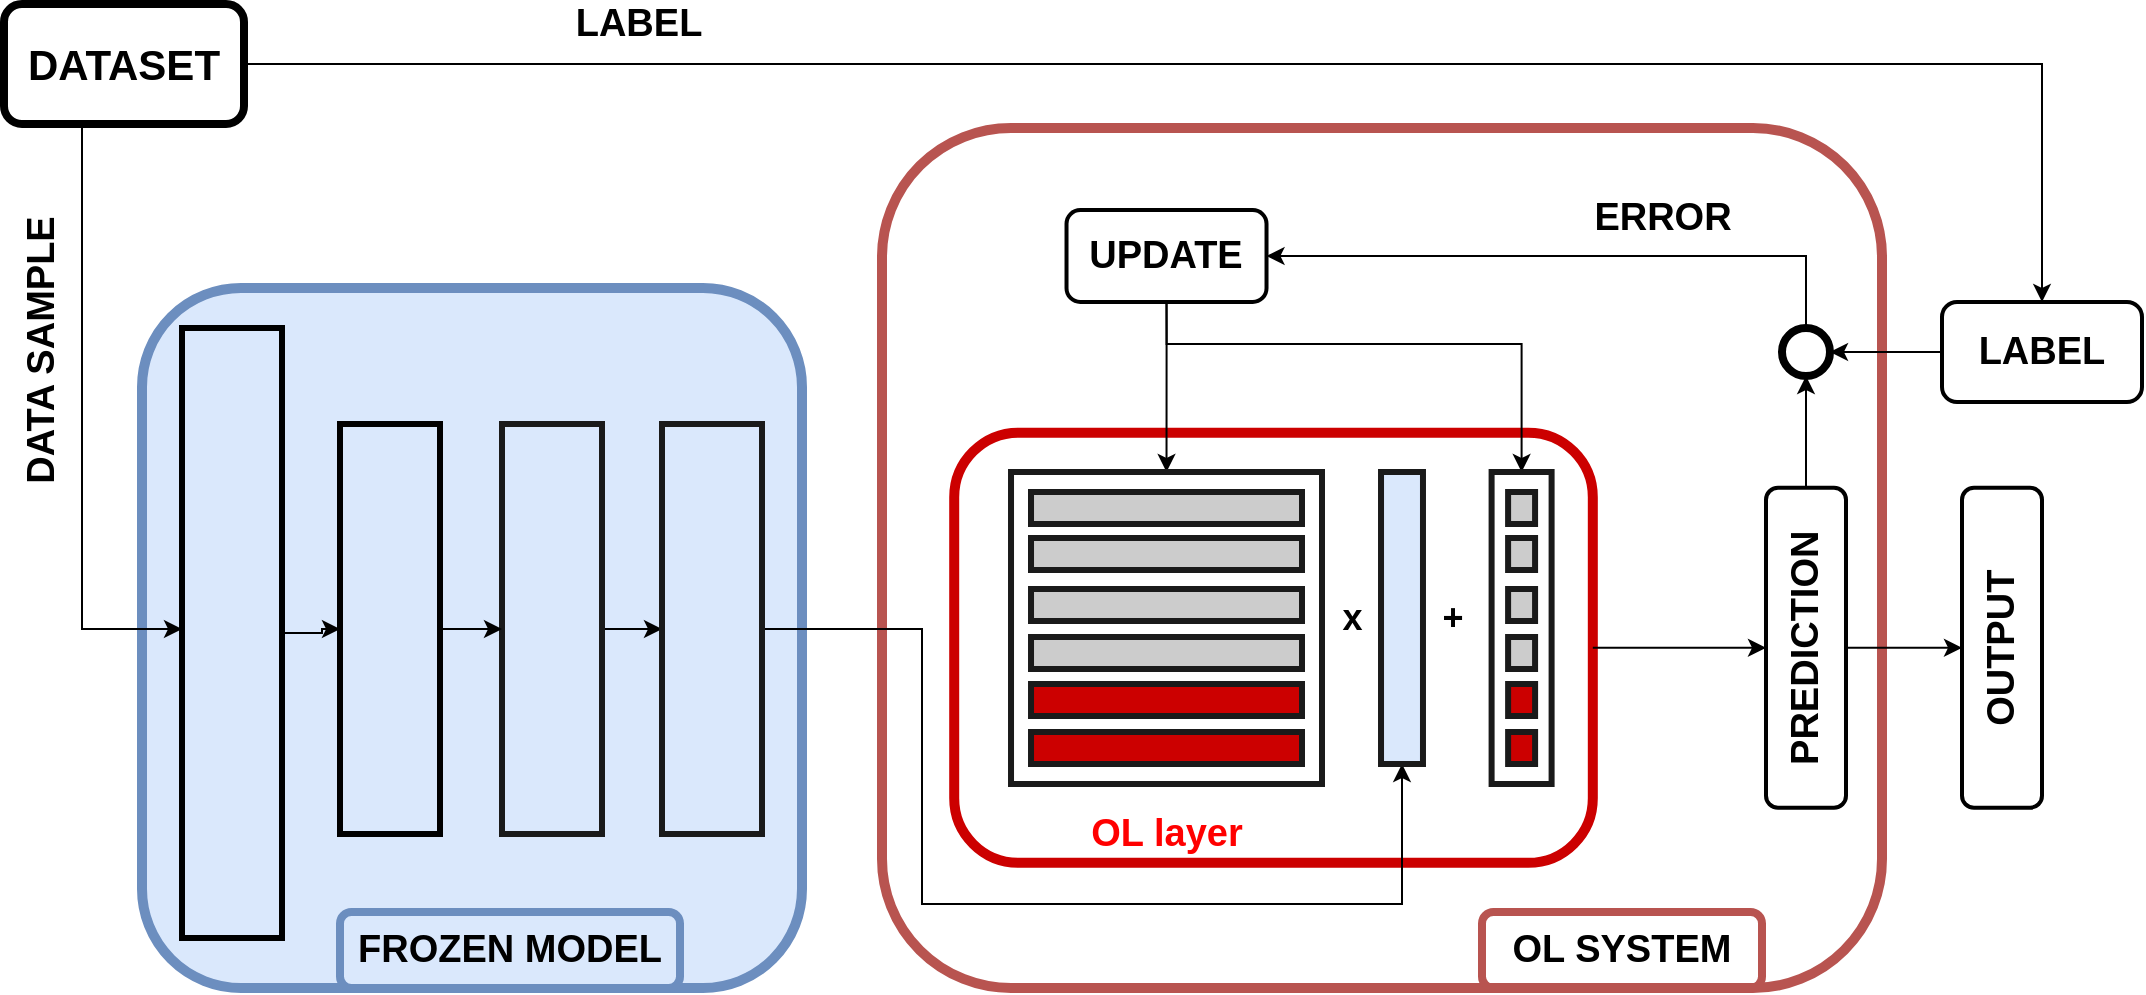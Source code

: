 <mxfile version="16.6.2" type="device"><diagram id="-pDA_-JcDbAoSZbiv6Nq" name="Page-1"><mxGraphModel dx="1038" dy="560" grid="1" gridSize="10" guides="1" tooltips="1" connect="1" arrows="1" fold="1" page="1" pageScale="1" pageWidth="1169" pageHeight="827" math="0" shadow="0"><root><mxCell id="0"/><mxCell id="1" parent="0"/><mxCell id="COR0N1jHSTe1fY2n65pP-335" value="" style="rounded=1;whiteSpace=wrap;html=1;fontSize=18;strokeColor=#CC0000;strokeWidth=5;fillColor=none;rotation=-90;" parent="1" vertex="1"><mxGeometry x="588.22" y="412.22" width="215.07" height="319.3" as="geometry"/></mxCell><mxCell id="COR0N1jHSTe1fY2n65pP-334" value="" style="rounded=1;whiteSpace=wrap;html=1;fontSize=18;strokeColor=#b85450;strokeWidth=5;fillColor=none;" parent="1" vertex="1"><mxGeometry x="500" y="312" width="500" height="430" as="geometry"/></mxCell><mxCell id="COR0N1jHSTe1fY2n65pP-331" value="" style="rounded=1;whiteSpace=wrap;html=1;fontSize=18;strokeWidth=5;fillColor=#dae8fc;strokeColor=#6c8ebf;" parent="1" vertex="1"><mxGeometry x="130" y="392" width="330" height="350" as="geometry"/></mxCell><mxCell id="COR0N1jHSTe1fY2n65pP-339" style="edgeStyle=orthogonalEdgeStyle;rounded=0;orthogonalLoop=1;jettySize=auto;html=1;exitX=0.5;exitY=1;exitDx=0;exitDy=0;entryX=0;entryY=0.5;entryDx=0;entryDy=0;fontSize=18;" parent="1" source="COR0N1jHSTe1fY2n65pP-38" edge="1"><mxGeometry relative="1" as="geometry"><mxPoint x="150" y="562.5" as="targetPoint"/><Array as="points"><mxPoint x="100" y="310"/><mxPoint x="100" y="563"/></Array></mxGeometry></mxCell><mxCell id="COR0N1jHSTe1fY2n65pP-365" value="&lt;font color=&quot;#000000&quot; size=&quot;1&quot;&gt;&lt;b style=&quot;font-size: 19px&quot;&gt;DATA SAMPLE&lt;/b&gt;&lt;/font&gt;" style="edgeLabel;html=1;align=center;verticalAlign=middle;resizable=0;points=[];fontSize=17;fontColor=#FF0000;rotation=-90;" parent="COR0N1jHSTe1fY2n65pP-339" vertex="1" connectable="0"><mxGeometry x="-0.59" y="1" relative="1" as="geometry"><mxPoint x="-21" y="68" as="offset"/></mxGeometry></mxCell><mxCell id="COR0N1jHSTe1fY2n65pP-340" style="edgeStyle=orthogonalEdgeStyle;rounded=0;orthogonalLoop=1;jettySize=auto;html=1;exitX=1;exitY=0.5;exitDx=0;exitDy=0;entryX=0.5;entryY=0;entryDx=0;entryDy=0;fontSize=18;" parent="1" source="COR0N1jHSTe1fY2n65pP-38" target="COR0N1jHSTe1fY2n65pP-338" edge="1"><mxGeometry relative="1" as="geometry"/></mxCell><mxCell id="COR0N1jHSTe1fY2n65pP-366" value="&lt;b&gt;&lt;font style=&quot;font-size: 19px&quot;&gt;LABEL&lt;/font&gt;&lt;/b&gt;" style="edgeLabel;html=1;align=center;verticalAlign=middle;resizable=0;points=[];fontSize=17;fontColor=#000000;" parent="COR0N1jHSTe1fY2n65pP-340" vertex="1" connectable="0"><mxGeometry x="-0.785" y="-1" relative="1" as="geometry"><mxPoint x="87" y="-21" as="offset"/></mxGeometry></mxCell><mxCell id="COR0N1jHSTe1fY2n65pP-38" value="&lt;font style=&quot;font-size: 21px&quot;&gt;&lt;b&gt;DATASET&lt;/b&gt;&lt;/font&gt;" style="rounded=1;whiteSpace=wrap;html=1;strokeWidth=4;" parent="1" vertex="1"><mxGeometry x="61" y="250" width="120" height="60" as="geometry"/></mxCell><mxCell id="COR0N1jHSTe1fY2n65pP-328" style="edgeStyle=orthogonalEdgeStyle;rounded=0;orthogonalLoop=1;jettySize=auto;html=1;entryX=0;entryY=0.5;entryDx=0;entryDy=0;fontSize=18;" parent="1" source="COR0N1jHSTe1fY2n65pP-223" target="COR0N1jHSTe1fY2n65pP-230" edge="1"><mxGeometry relative="1" as="geometry"/></mxCell><mxCell id="COR0N1jHSTe1fY2n65pP-223" value="" style="rounded=0;whiteSpace=wrap;html=1;fillColor=#dae8fc;strokeColor=#000000;strokeWidth=3;" parent="1" vertex="1"><mxGeometry x="150" y="412" width="50" height="305" as="geometry"/></mxCell><mxCell id="COR0N1jHSTe1fY2n65pP-330" style="edgeStyle=orthogonalEdgeStyle;rounded=0;orthogonalLoop=1;jettySize=auto;html=1;exitX=1;exitY=0.5;exitDx=0;exitDy=0;entryX=0;entryY=0.5;entryDx=0;entryDy=0;fontSize=18;" parent="1" source="COR0N1jHSTe1fY2n65pP-225" target="COR0N1jHSTe1fY2n65pP-235" edge="1"><mxGeometry relative="1" as="geometry"/></mxCell><mxCell id="COR0N1jHSTe1fY2n65pP-225" value="" style="rounded=0;whiteSpace=wrap;html=1;fillColor=#dae8fc;strokeColor=#1A1A1A;strokeWidth=3;" parent="1" vertex="1"><mxGeometry x="310" y="460" width="50" height="205" as="geometry"/></mxCell><mxCell id="COR0N1jHSTe1fY2n65pP-329" style="edgeStyle=orthogonalEdgeStyle;rounded=0;orthogonalLoop=1;jettySize=auto;html=1;entryX=0;entryY=0.5;entryDx=0;entryDy=0;fontSize=18;" parent="1" source="COR0N1jHSTe1fY2n65pP-230" target="COR0N1jHSTe1fY2n65pP-225" edge="1"><mxGeometry relative="1" as="geometry"/></mxCell><mxCell id="COR0N1jHSTe1fY2n65pP-230" value="" style="rounded=0;whiteSpace=wrap;html=1;fillColor=#dae8fc;strokeColor=#000000;strokeWidth=3;" parent="1" vertex="1"><mxGeometry x="229" y="460" width="50" height="205" as="geometry"/></mxCell><mxCell id="COR0N1jHSTe1fY2n65pP-388" style="edgeStyle=orthogonalEdgeStyle;rounded=0;orthogonalLoop=1;jettySize=auto;html=1;exitX=1;exitY=0.5;exitDx=0;exitDy=0;entryX=0.5;entryY=1;entryDx=0;entryDy=0;fontSize=17;fontColor=#000000;" parent="1" source="COR0N1jHSTe1fY2n65pP-235" target="COR0N1jHSTe1fY2n65pP-368" edge="1"><mxGeometry relative="1" as="geometry"><Array as="points"><mxPoint x="520" y="563"/><mxPoint x="520" y="700"/><mxPoint x="760" y="700"/></Array></mxGeometry></mxCell><mxCell id="COR0N1jHSTe1fY2n65pP-235" value="" style="rounded=0;whiteSpace=wrap;html=1;fillColor=#dae8fc;strokeColor=#1A1A1A;strokeWidth=3;" parent="1" vertex="1"><mxGeometry x="390" y="460" width="50" height="205" as="geometry"/></mxCell><mxCell id="COR0N1jHSTe1fY2n65pP-363" style="edgeStyle=orthogonalEdgeStyle;rounded=0;orthogonalLoop=1;jettySize=auto;html=1;exitX=0.5;exitY=1;exitDx=0;exitDy=0;entryX=0.5;entryY=0;entryDx=0;entryDy=0;fontSize=17;fontColor=#FF0000;" parent="1" source="COR0N1jHSTe1fY2n65pP-335" target="COR0N1jHSTe1fY2n65pP-336" edge="1"><mxGeometry relative="1" as="geometry"/></mxCell><mxCell id="COR0N1jHSTe1fY2n65pP-350" style="edgeStyle=orthogonalEdgeStyle;rounded=0;orthogonalLoop=1;jettySize=auto;html=1;exitX=0.5;exitY=1;exitDx=0;exitDy=0;fontSize=19;fontColor=#000000;entryX=0.5;entryY=0;entryDx=0;entryDy=0;" parent="1" source="COR0N1jHSTe1fY2n65pP-336" target="COR0N1jHSTe1fY2n65pP-351" edge="1"><mxGeometry relative="1" as="geometry"><mxPoint x="879" y="563" as="targetPoint"/></mxGeometry></mxCell><mxCell id="COR0N1jHSTe1fY2n65pP-359" style="edgeStyle=orthogonalEdgeStyle;rounded=0;orthogonalLoop=1;jettySize=auto;html=1;exitX=1;exitY=0.5;exitDx=0;exitDy=0;entryX=0.5;entryY=1;entryDx=0;entryDy=0;fontSize=19;fontColor=#000000;" parent="1" source="COR0N1jHSTe1fY2n65pP-336" target="COR0N1jHSTe1fY2n65pP-357" edge="1"><mxGeometry relative="1" as="geometry"/></mxCell><mxCell id="COR0N1jHSTe1fY2n65pP-336" value="&lt;b&gt;&lt;font style=&quot;font-size: 19px&quot;&gt;PREDICTION&lt;/font&gt;&lt;/b&gt;" style="rounded=1;whiteSpace=wrap;html=1;fontSize=18;strokeColor=#000000;strokeWidth=2;fillColor=none;rotation=-90;" parent="1" vertex="1"><mxGeometry x="882" y="551.87" width="160" height="40" as="geometry"/></mxCell><mxCell id="COR0N1jHSTe1fY2n65pP-393" style="edgeStyle=orthogonalEdgeStyle;rounded=0;orthogonalLoop=1;jettySize=auto;html=1;exitX=0.5;exitY=1;exitDx=0;exitDy=0;entryX=0.5;entryY=0;entryDx=0;entryDy=0;fontSize=19;fontColor=#000000;" parent="1" source="COR0N1jHSTe1fY2n65pP-337" target="COR0N1jHSTe1fY2n65pP-369" edge="1"><mxGeometry relative="1" as="geometry"><Array as="points"><mxPoint x="642" y="420"/><mxPoint x="820" y="420"/></Array></mxGeometry></mxCell><mxCell id="COR0N1jHSTe1fY2n65pP-394" style="edgeStyle=orthogonalEdgeStyle;rounded=0;orthogonalLoop=1;jettySize=auto;html=1;exitX=0.5;exitY=1;exitDx=0;exitDy=0;entryX=0.5;entryY=0;entryDx=0;entryDy=0;fontSize=19;fontColor=#000000;" parent="1" source="COR0N1jHSTe1fY2n65pP-337" target="COR0N1jHSTe1fY2n65pP-370" edge="1"><mxGeometry relative="1" as="geometry"><Array as="points"><mxPoint x="642" y="414"/></Array></mxGeometry></mxCell><mxCell id="COR0N1jHSTe1fY2n65pP-337" value="&lt;b&gt;&lt;font style=&quot;font-size: 19px&quot;&gt;UPDATE&lt;/font&gt;&lt;/b&gt;" style="rounded=1;whiteSpace=wrap;html=1;fontSize=18;strokeColor=#000000;strokeWidth=2;fillColor=none;rotation=0;" parent="1" vertex="1"><mxGeometry x="592.26" y="353" width="100" height="46" as="geometry"/></mxCell><mxCell id="COR0N1jHSTe1fY2n65pP-358" style="edgeStyle=orthogonalEdgeStyle;rounded=0;orthogonalLoop=1;jettySize=auto;html=1;exitX=0;exitY=0.5;exitDx=0;exitDy=0;entryX=1;entryY=0.5;entryDx=0;entryDy=0;fontSize=19;fontColor=#000000;" parent="1" source="COR0N1jHSTe1fY2n65pP-338" target="COR0N1jHSTe1fY2n65pP-357" edge="1"><mxGeometry relative="1" as="geometry"/></mxCell><mxCell id="COR0N1jHSTe1fY2n65pP-338" value="&lt;b&gt;&lt;font style=&quot;font-size: 19px&quot;&gt;LABEL&lt;/font&gt;&lt;/b&gt;" style="rounded=1;whiteSpace=wrap;html=1;fontSize=18;strokeColor=#000000;strokeWidth=2;fillColor=none;rotation=0;" parent="1" vertex="1"><mxGeometry x="1030" y="399" width="100" height="50" as="geometry"/></mxCell><mxCell id="COR0N1jHSTe1fY2n65pP-351" value="&lt;b&gt;&lt;font style=&quot;font-size: 19px&quot;&gt;OUTPUT&lt;/font&gt;&lt;/b&gt;" style="rounded=1;whiteSpace=wrap;html=1;fontSize=18;strokeColor=#000000;strokeWidth=2;fillColor=none;rotation=-90;" parent="1" vertex="1"><mxGeometry x="980" y="551.87" width="160" height="40" as="geometry"/></mxCell><mxCell id="COR0N1jHSTe1fY2n65pP-360" style="edgeStyle=orthogonalEdgeStyle;rounded=0;orthogonalLoop=1;jettySize=auto;html=1;exitX=0.5;exitY=0;exitDx=0;exitDy=0;entryX=1;entryY=0.5;entryDx=0;entryDy=0;fontSize=19;fontColor=#000000;" parent="1" source="COR0N1jHSTe1fY2n65pP-357" target="COR0N1jHSTe1fY2n65pP-337" edge="1"><mxGeometry relative="1" as="geometry"/></mxCell><mxCell id="COR0N1jHSTe1fY2n65pP-361" value="&lt;b&gt;&lt;font style=&quot;font-size: 19px&quot;&gt;ERROR&lt;/font&gt;&lt;/b&gt;" style="edgeLabel;html=1;align=center;verticalAlign=middle;resizable=0;points=[];fontSize=19;fontColor=#000000;" parent="COR0N1jHSTe1fY2n65pP-360" vertex="1" connectable="0"><mxGeometry x="-0.751" y="2" relative="1" as="geometry"><mxPoint x="-70" y="-21" as="offset"/></mxGeometry></mxCell><mxCell id="COR0N1jHSTe1fY2n65pP-357" value="" style="ellipse;whiteSpace=wrap;html=1;aspect=fixed;fontSize=19;fontColor=#000000;strokeColor=#000000;strokeWidth=4;fillColor=none;" parent="1" vertex="1"><mxGeometry x="950" y="412" width="24" height="24" as="geometry"/></mxCell><mxCell id="COR0N1jHSTe1fY2n65pP-368" value="" style="rounded=0;whiteSpace=wrap;html=1;fillColor=#dae8fc;strokeColor=#1A1A1A;strokeWidth=3;" parent="1" vertex="1"><mxGeometry x="749.51" y="484" width="20.98" height="146" as="geometry"/></mxCell><mxCell id="COR0N1jHSTe1fY2n65pP-369" value="" style="rounded=0;whiteSpace=wrap;html=1;fillColor=none;strokeColor=#1A1A1A;strokeWidth=3;" parent="1" vertex="1"><mxGeometry x="804.8" y="484" width="30" height="156" as="geometry"/></mxCell><mxCell id="COR0N1jHSTe1fY2n65pP-370" value="" style="rounded=0;whiteSpace=wrap;html=1;fillColor=none;strokeColor=#1A1A1A;strokeWidth=3;" parent="1" vertex="1"><mxGeometry x="564.51" y="484" width="155.49" height="156" as="geometry"/></mxCell><mxCell id="COR0N1jHSTe1fY2n65pP-371" value="" style="rounded=0;whiteSpace=wrap;html=1;fillColor=none;strokeColor=#1A1A1A;strokeWidth=3;" parent="1" vertex="1"><mxGeometry x="574.51" y="494" width="135.49" height="16" as="geometry"/></mxCell><mxCell id="COR0N1jHSTe1fY2n65pP-372" value="" style="rounded=0;whiteSpace=wrap;html=1;fillColor=none;strokeColor=#1A1A1A;strokeWidth=3;" parent="1" vertex="1"><mxGeometry x="574.51" y="517" width="135.49" height="16" as="geometry"/></mxCell><mxCell id="COR0N1jHSTe1fY2n65pP-373" value="" style="rounded=0;whiteSpace=wrap;html=1;fillColor=#CCCCCC;strokeColor=#1A1A1A;strokeWidth=3;" parent="1" vertex="1"><mxGeometry x="574.51" y="542.5" width="135.49" height="16" as="geometry"/></mxCell><mxCell id="COR0N1jHSTe1fY2n65pP-374" value="" style="rounded=0;whiteSpace=wrap;html=1;fillColor=#CCCCCC;strokeColor=#1A1A1A;strokeWidth=3;" parent="1" vertex="1"><mxGeometry x="574.51" y="566.5" width="135.49" height="16" as="geometry"/></mxCell><mxCell id="COR0N1jHSTe1fY2n65pP-375" value="" style="rounded=0;whiteSpace=wrap;html=1;fillColor=#CC0000;strokeColor=#1A1A1A;strokeWidth=3;" parent="1" vertex="1"><mxGeometry x="574.51" y="590" width="135.49" height="16" as="geometry"/></mxCell><mxCell id="COR0N1jHSTe1fY2n65pP-376" value="" style="rounded=0;whiteSpace=wrap;html=1;fillColor=#CC0000;strokeColor=#1A1A1A;strokeWidth=3;" parent="1" vertex="1"><mxGeometry x="574.51" y="614" width="135.49" height="16" as="geometry"/></mxCell><mxCell id="COR0N1jHSTe1fY2n65pP-377" value="" style="rounded=0;whiteSpace=wrap;html=1;fillColor=#CCCCCC;strokeColor=#1A1A1A;strokeWidth=3;" parent="1" vertex="1"><mxGeometry x="574.51" y="494" width="135.49" height="16" as="geometry"/></mxCell><mxCell id="COR0N1jHSTe1fY2n65pP-378" value="" style="rounded=0;whiteSpace=wrap;html=1;fillColor=#CCCCCC;strokeColor=#1A1A1A;strokeWidth=3;" parent="1" vertex="1"><mxGeometry x="574.51" y="517" width="135.49" height="16" as="geometry"/></mxCell><mxCell id="COR0N1jHSTe1fY2n65pP-379" value="" style="rounded=0;whiteSpace=wrap;html=1;fillColor=#CCCCCC;strokeColor=#1A1A1A;strokeWidth=3;" parent="1" vertex="1"><mxGeometry x="813.05" y="494" width="13.49" height="16" as="geometry"/></mxCell><mxCell id="COR0N1jHSTe1fY2n65pP-380" value="" style="rounded=0;whiteSpace=wrap;html=1;fillColor=#CCCCCC;strokeColor=#1A1A1A;strokeWidth=3;" parent="1" vertex="1"><mxGeometry x="813.05" y="517" width="13.49" height="16" as="geometry"/></mxCell><mxCell id="COR0N1jHSTe1fY2n65pP-381" value="" style="rounded=0;whiteSpace=wrap;html=1;fillColor=#CCCCCC;strokeColor=#1A1A1A;strokeWidth=3;" parent="1" vertex="1"><mxGeometry x="813.05" y="542.5" width="13.49" height="16" as="geometry"/></mxCell><mxCell id="COR0N1jHSTe1fY2n65pP-382" value="" style="rounded=0;whiteSpace=wrap;html=1;fillColor=#CCCCCC;strokeColor=#1A1A1A;strokeWidth=3;" parent="1" vertex="1"><mxGeometry x="813.05" y="566.5" width="13.49" height="16" as="geometry"/></mxCell><mxCell id="COR0N1jHSTe1fY2n65pP-383" value="" style="rounded=0;whiteSpace=wrap;html=1;fillColor=#CC0000;strokeColor=#1A1A1A;strokeWidth=3;" parent="1" vertex="1"><mxGeometry x="813.06" y="590" width="13.49" height="16" as="geometry"/></mxCell><mxCell id="COR0N1jHSTe1fY2n65pP-384" value="" style="rounded=0;whiteSpace=wrap;html=1;fillColor=#CC0000;strokeColor=#1A1A1A;strokeWidth=3;" parent="1" vertex="1"><mxGeometry x="813.06" y="614" width="13.49" height="16" as="geometry"/></mxCell><mxCell id="COR0N1jHSTe1fY2n65pP-389" value="&lt;b&gt;&lt;font style=&quot;font-size: 18px&quot;&gt;x&amp;nbsp; &amp;nbsp; &amp;nbsp; &amp;nbsp; +&lt;/font&gt;&lt;/b&gt;" style="text;html=1;align=center;verticalAlign=middle;resizable=0;points=[];autosize=1;strokeColor=none;fillColor=none;fontSize=17;fontColor=#000000;" parent="1" vertex="1"><mxGeometry x="720" y="542" width="80" height="30" as="geometry"/></mxCell><mxCell id="zZA2SVbQ81SUE0gkwkls-1" value="&lt;b&gt;&lt;font style=&quot;font-size: 19px&quot;&gt;FROZEN MODEL&lt;/font&gt;&lt;/b&gt;" style="rounded=1;whiteSpace=wrap;html=1;fontSize=18;strokeColor=#6c8ebf;strokeWidth=4;fillColor=#dae8fc;rotation=0;" vertex="1" parent="1"><mxGeometry x="229" y="704" width="170" height="38" as="geometry"/></mxCell><mxCell id="zZA2SVbQ81SUE0gkwkls-2" value="&lt;b&gt;&lt;font style=&quot;font-size: 19px&quot;&gt;OL SYSTEM&lt;/font&gt;&lt;/b&gt;" style="rounded=1;whiteSpace=wrap;html=1;fontSize=18;strokeColor=#b85450;strokeWidth=4;fillColor=none;rotation=0;" vertex="1" parent="1"><mxGeometry x="800" y="704" width="140" height="38" as="geometry"/></mxCell><mxCell id="zZA2SVbQ81SUE0gkwkls-3" value="&lt;b&gt;&lt;font color=&quot;#ff0000&quot;&gt;OL layer&lt;/font&gt;&lt;/b&gt;" style="text;html=1;align=center;verticalAlign=middle;resizable=0;points=[];autosize=1;strokeColor=none;fillColor=none;fontSize=19;" vertex="1" parent="1"><mxGeometry x="597.26" y="650" width="90" height="30" as="geometry"/></mxCell></root></mxGraphModel></diagram></mxfile>